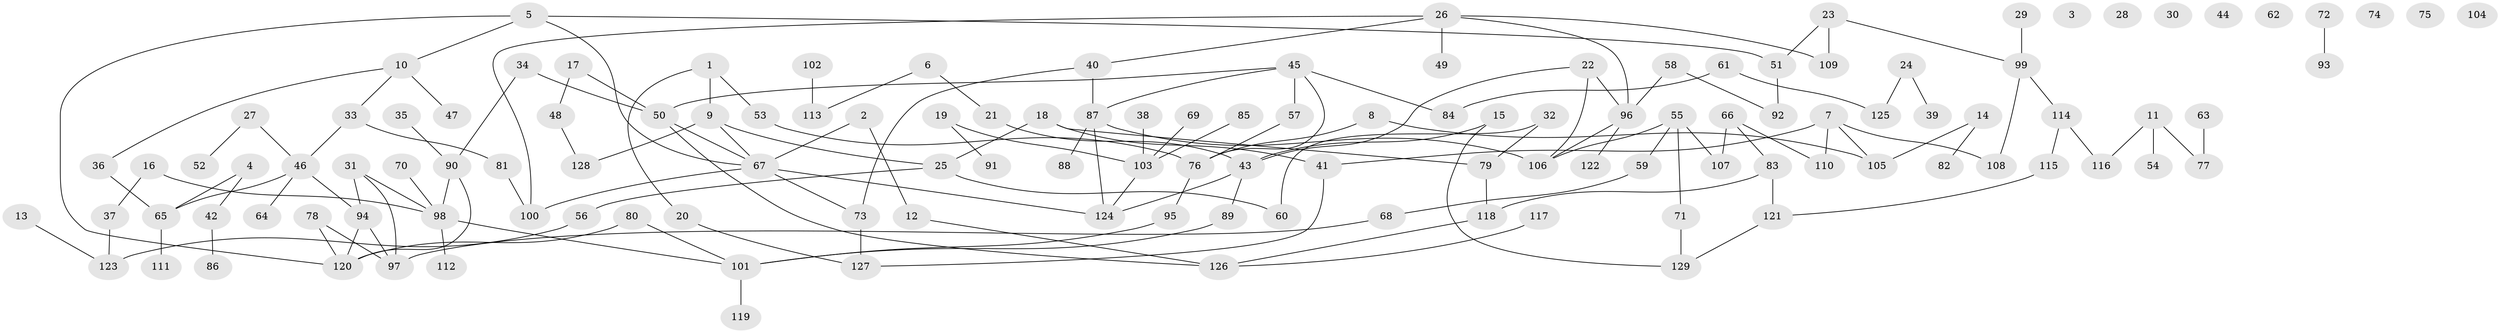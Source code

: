 // Generated by graph-tools (version 1.1) at 2025/25/03/09/25 03:25:20]
// undirected, 129 vertices, 154 edges
graph export_dot {
graph [start="1"]
  node [color=gray90,style=filled];
  1;
  2;
  3;
  4;
  5;
  6;
  7;
  8;
  9;
  10;
  11;
  12;
  13;
  14;
  15;
  16;
  17;
  18;
  19;
  20;
  21;
  22;
  23;
  24;
  25;
  26;
  27;
  28;
  29;
  30;
  31;
  32;
  33;
  34;
  35;
  36;
  37;
  38;
  39;
  40;
  41;
  42;
  43;
  44;
  45;
  46;
  47;
  48;
  49;
  50;
  51;
  52;
  53;
  54;
  55;
  56;
  57;
  58;
  59;
  60;
  61;
  62;
  63;
  64;
  65;
  66;
  67;
  68;
  69;
  70;
  71;
  72;
  73;
  74;
  75;
  76;
  77;
  78;
  79;
  80;
  81;
  82;
  83;
  84;
  85;
  86;
  87;
  88;
  89;
  90;
  91;
  92;
  93;
  94;
  95;
  96;
  97;
  98;
  99;
  100;
  101;
  102;
  103;
  104;
  105;
  106;
  107;
  108;
  109;
  110;
  111;
  112;
  113;
  114;
  115;
  116;
  117;
  118;
  119;
  120;
  121;
  122;
  123;
  124;
  125;
  126;
  127;
  128;
  129;
  1 -- 9;
  1 -- 20;
  1 -- 53;
  2 -- 12;
  2 -- 67;
  4 -- 42;
  4 -- 65;
  5 -- 10;
  5 -- 51;
  5 -- 67;
  5 -- 120;
  6 -- 21;
  6 -- 113;
  7 -- 41;
  7 -- 105;
  7 -- 108;
  7 -- 110;
  8 -- 76;
  8 -- 105;
  9 -- 25;
  9 -- 67;
  9 -- 128;
  10 -- 33;
  10 -- 36;
  10 -- 47;
  11 -- 54;
  11 -- 77;
  11 -- 116;
  12 -- 126;
  13 -- 123;
  14 -- 82;
  14 -- 105;
  15 -- 43;
  15 -- 129;
  16 -- 37;
  16 -- 98;
  17 -- 48;
  17 -- 50;
  18 -- 25;
  18 -- 41;
  18 -- 79;
  19 -- 91;
  19 -- 103;
  20 -- 127;
  21 -- 43;
  22 -- 43;
  22 -- 96;
  22 -- 106;
  23 -- 51;
  23 -- 99;
  23 -- 109;
  24 -- 39;
  24 -- 125;
  25 -- 56;
  25 -- 60;
  26 -- 40;
  26 -- 49;
  26 -- 96;
  26 -- 100;
  26 -- 109;
  27 -- 46;
  27 -- 52;
  29 -- 99;
  31 -- 94;
  31 -- 97;
  31 -- 98;
  32 -- 60;
  32 -- 79;
  33 -- 46;
  33 -- 81;
  34 -- 50;
  34 -- 90;
  35 -- 90;
  36 -- 65;
  37 -- 123;
  38 -- 103;
  40 -- 73;
  40 -- 87;
  41 -- 127;
  42 -- 86;
  43 -- 89;
  43 -- 124;
  45 -- 50;
  45 -- 57;
  45 -- 76;
  45 -- 84;
  45 -- 87;
  46 -- 64;
  46 -- 65;
  46 -- 94;
  48 -- 128;
  50 -- 67;
  50 -- 126;
  51 -- 92;
  53 -- 76;
  55 -- 59;
  55 -- 71;
  55 -- 106;
  55 -- 107;
  56 -- 123;
  57 -- 76;
  58 -- 92;
  58 -- 96;
  59 -- 68;
  61 -- 84;
  61 -- 125;
  63 -- 77;
  65 -- 111;
  66 -- 83;
  66 -- 107;
  66 -- 110;
  67 -- 73;
  67 -- 100;
  67 -- 124;
  68 -- 97;
  69 -- 103;
  70 -- 98;
  71 -- 129;
  72 -- 93;
  73 -- 127;
  76 -- 95;
  78 -- 97;
  78 -- 120;
  79 -- 118;
  80 -- 101;
  80 -- 120;
  81 -- 100;
  83 -- 118;
  83 -- 121;
  85 -- 103;
  87 -- 88;
  87 -- 106;
  87 -- 124;
  89 -- 101;
  90 -- 98;
  90 -- 120;
  94 -- 97;
  94 -- 120;
  95 -- 101;
  96 -- 106;
  96 -- 122;
  98 -- 101;
  98 -- 112;
  99 -- 108;
  99 -- 114;
  101 -- 119;
  102 -- 113;
  103 -- 124;
  114 -- 115;
  114 -- 116;
  115 -- 121;
  117 -- 126;
  118 -- 126;
  121 -- 129;
}

